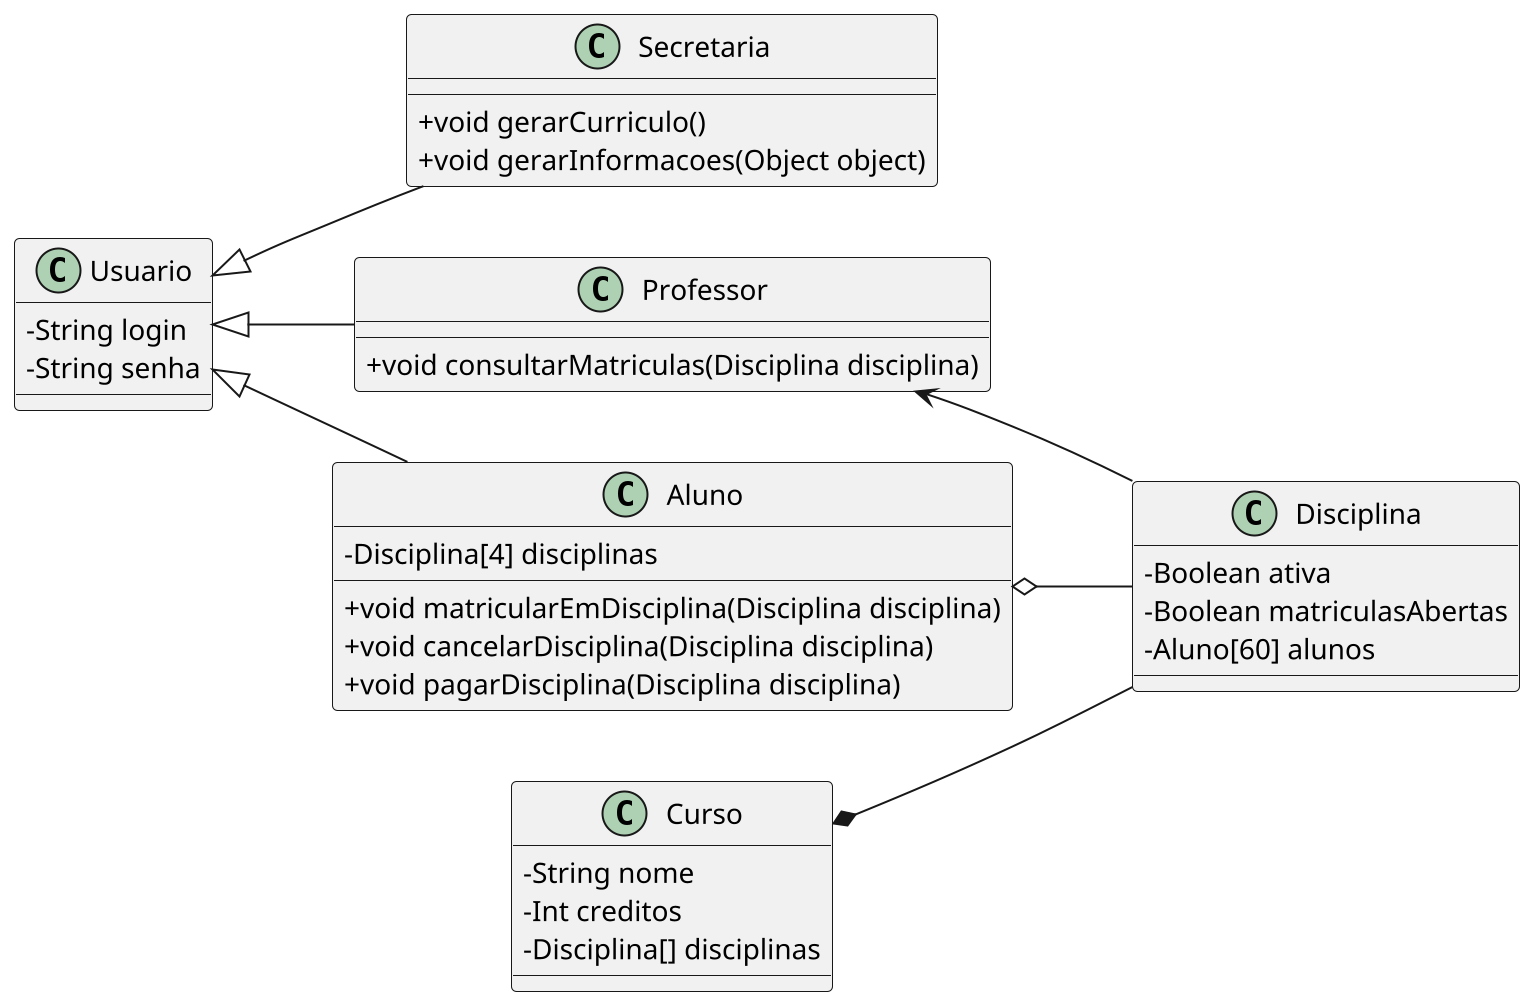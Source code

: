 @startuml Diagrama de classe universidade
scale 2
left to right direction 

skinparam ClassAttributeIconSize 0
class Usuario{
    -String login
    -String senha
}

class Secretaria{
    +void gerarCurriculo()
    +void gerarInformacoes(Object object)
}


class Professor{
    +void consultarMatriculas(Disciplina disciplina)
}

class Aluno{
    -Disciplina[4] disciplinas
    +void matricularEmDisciplina(Disciplina disciplina)
    +void cancelarDisciplina(Disciplina disciplina)
    +void pagarDisciplina(Disciplina disciplina)
}

class Curso{
    -String nome
    -Int creditos
    -Disciplina[] disciplinas
}

class Disciplina{
    -Boolean ativa
    -Boolean matriculasAbertas
    -Aluno[60] alunos

}

Usuario <|-- Secretaria

Usuario <|-- Professor

Usuario <|-- Aluno

Curso *-- Disciplina

Professor <-- Disciplina

Aluno o-- Disciplina

@enduml